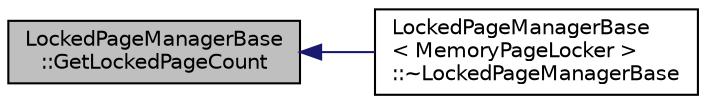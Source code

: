 digraph "LockedPageManagerBase::GetLockedPageCount"
{
  edge [fontname="Helvetica",fontsize="10",labelfontname="Helvetica",labelfontsize="10"];
  node [fontname="Helvetica",fontsize="10",shape=record];
  rankdir="LR";
  Node5 [label="LockedPageManagerBase\l::GetLockedPageCount",height=0.2,width=0.4,color="black", fillcolor="grey75", style="filled", fontcolor="black"];
  Node5 -> Node6 [dir="back",color="midnightblue",fontsize="10",style="solid",fontname="Helvetica"];
  Node6 [label="LockedPageManagerBase\l\< MemoryPageLocker \>\l::~LockedPageManagerBase",height=0.2,width=0.4,color="black", fillcolor="white", style="filled",URL="$df/d71/class_locked_page_manager_base.html#af57e9c9ea40884e105b25415148ee1d6"];
}
